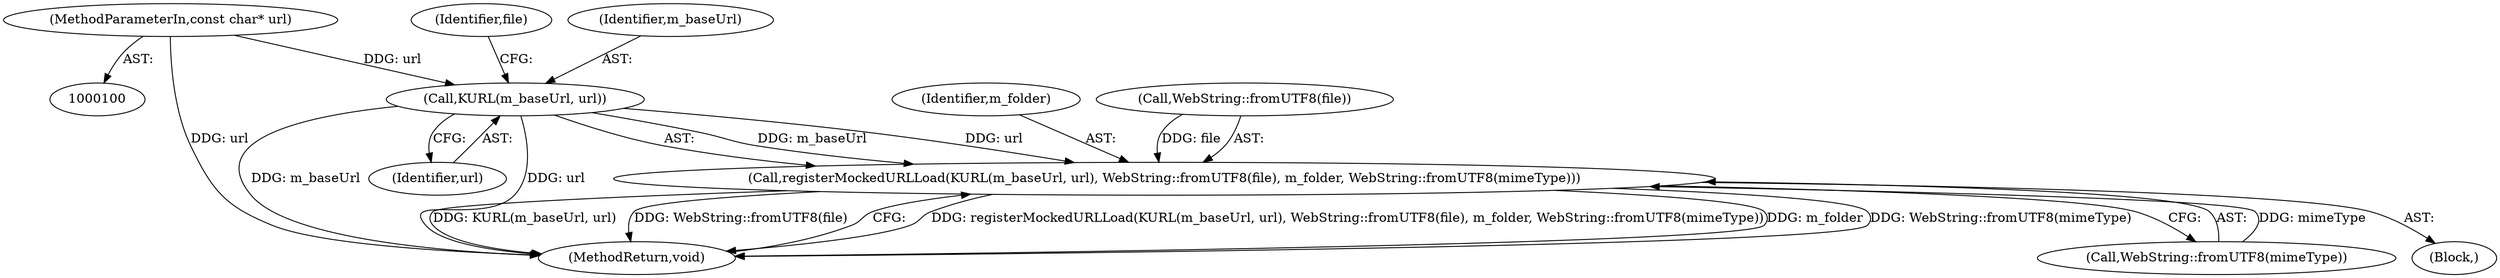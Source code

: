 digraph "1_Chrome_7f0126ff011142c8619b10a6e64d04d1745c503a_11@pointer" {
"1000101" [label="(MethodParameterIn,const char* url)"];
"1000106" [label="(Call,KURL(m_baseUrl, url))"];
"1000105" [label="(Call,registerMockedURLLoad(KURL(m_baseUrl, url), WebString::fromUTF8(file), m_folder, WebString::fromUTF8(mimeType)))"];
"1000110" [label="(Identifier,file)"];
"1000114" [label="(MethodReturn,void)"];
"1000106" [label="(Call,KURL(m_baseUrl, url))"];
"1000111" [label="(Identifier,m_folder)"];
"1000108" [label="(Identifier,url)"];
"1000101" [label="(MethodParameterIn,const char* url)"];
"1000112" [label="(Call,WebString::fromUTF8(mimeType))"];
"1000109" [label="(Call,WebString::fromUTF8(file))"];
"1000105" [label="(Call,registerMockedURLLoad(KURL(m_baseUrl, url), WebString::fromUTF8(file), m_folder, WebString::fromUTF8(mimeType)))"];
"1000107" [label="(Identifier,m_baseUrl)"];
"1000104" [label="(Block,)"];
"1000101" -> "1000100"  [label="AST: "];
"1000101" -> "1000114"  [label="DDG: url"];
"1000101" -> "1000106"  [label="DDG: url"];
"1000106" -> "1000105"  [label="AST: "];
"1000106" -> "1000108"  [label="CFG: "];
"1000107" -> "1000106"  [label="AST: "];
"1000108" -> "1000106"  [label="AST: "];
"1000110" -> "1000106"  [label="CFG: "];
"1000106" -> "1000114"  [label="DDG: url"];
"1000106" -> "1000114"  [label="DDG: m_baseUrl"];
"1000106" -> "1000105"  [label="DDG: m_baseUrl"];
"1000106" -> "1000105"  [label="DDG: url"];
"1000105" -> "1000104"  [label="AST: "];
"1000105" -> "1000112"  [label="CFG: "];
"1000109" -> "1000105"  [label="AST: "];
"1000111" -> "1000105"  [label="AST: "];
"1000112" -> "1000105"  [label="AST: "];
"1000114" -> "1000105"  [label="CFG: "];
"1000105" -> "1000114"  [label="DDG: registerMockedURLLoad(KURL(m_baseUrl, url), WebString::fromUTF8(file), m_folder, WebString::fromUTF8(mimeType))"];
"1000105" -> "1000114"  [label="DDG: m_folder"];
"1000105" -> "1000114"  [label="DDG: WebString::fromUTF8(mimeType)"];
"1000105" -> "1000114"  [label="DDG: KURL(m_baseUrl, url)"];
"1000105" -> "1000114"  [label="DDG: WebString::fromUTF8(file)"];
"1000109" -> "1000105"  [label="DDG: file"];
"1000112" -> "1000105"  [label="DDG: mimeType"];
}
